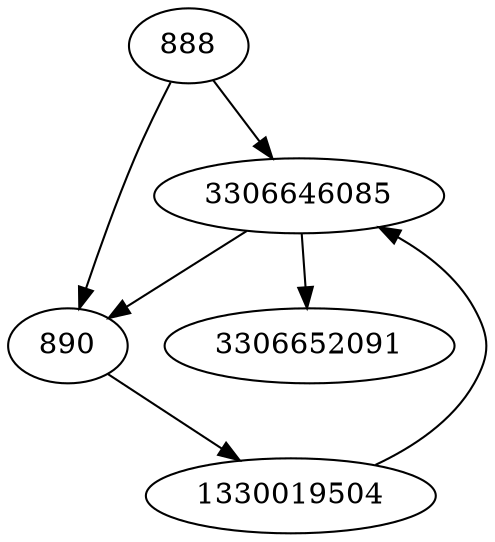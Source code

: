 strict digraph  {
3306646085;
1330019504;
888;
890;
3306652091;
3306646085 -> 890;
3306646085 -> 3306652091;
1330019504 -> 3306646085;
888 -> 890;
888 -> 3306646085;
890 -> 1330019504;
}
